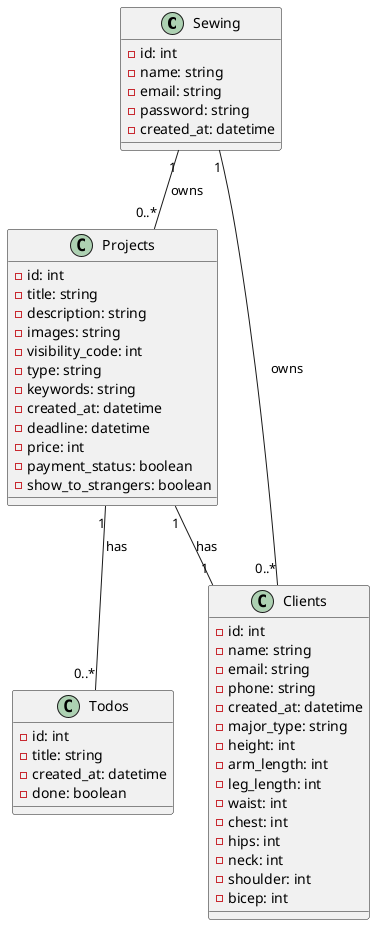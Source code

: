 @startuml

class Sewing {
    -id: int
    -name: string
    -email: string
    -password: string
    -created_at: datetime
}

class Projects {
    -id: int
    -title: string
    -description: string
    -images: string
    -visibility_code: int
    -type: string
    -keywords: string
    -created_at: datetime
    -deadline: datetime
    -price: int
    -payment_status: boolean
    -show_to_strangers: boolean
}

class Clients {
    -id: int
    -name: string
    -email: string
    -phone: string
    -created_at: datetime
    -major_type: string
    -height: int
    -arm_length: int
    -leg_length: int
    -waist: int
    -chest: int
    -hips: int
    -neck: int
    -shoulder: int
    -bicep: int
}

class Todos {
    -id: int
    -title: string
    -created_at: datetime
    -done: boolean
}

Sewing "1" -- "0..*" Clients : owns

Sewing "1" -- "0..*" Projects : owns
Projects "1" -- "1" Clients : has
Projects "1" -- "0..*" Todos : has


@enduml